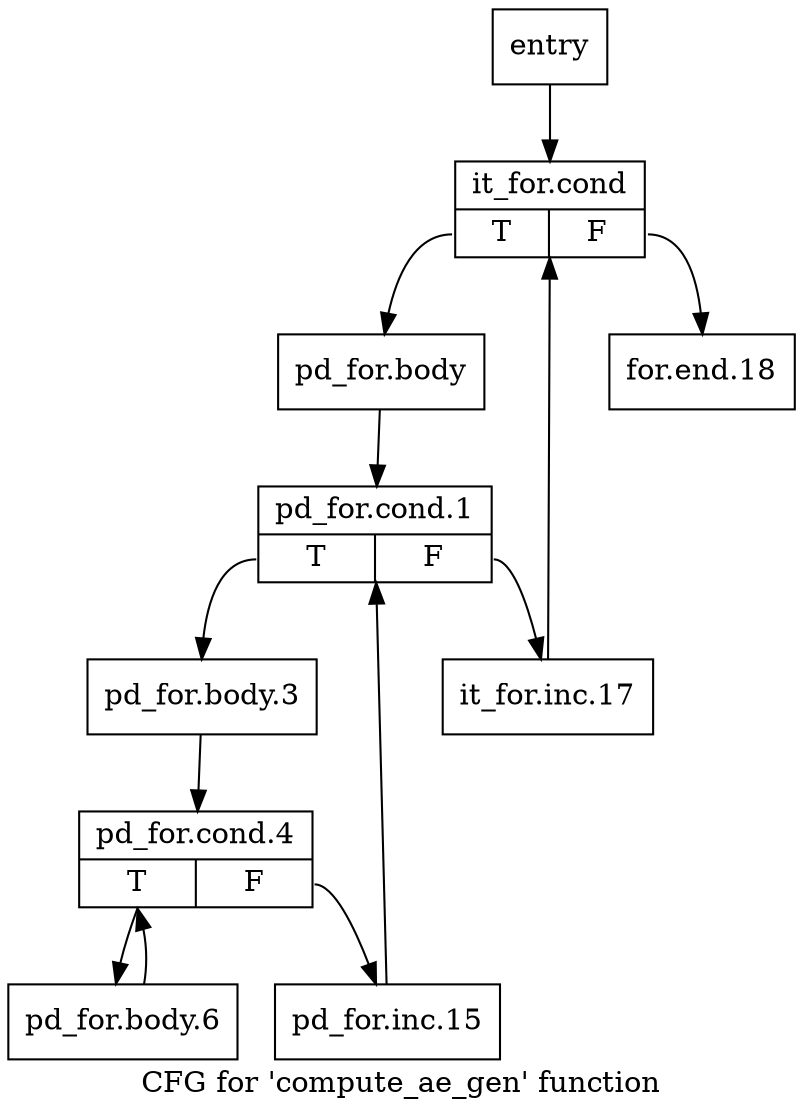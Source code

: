 digraph "CFG for 'compute_ae_gen' function" {
	label="CFG for 'compute_ae_gen' function";

	Node0x4e96890 [shape=record,label="{entry}"];
	Node0x4e96890 -> Node0x4e968e0;
	Node0x4e968e0 [shape=record,label="{it_for.cond|{<s0>T|<s1>F}}"];
	Node0x4e968e0:s0 -> Node0x4e96930;
	Node0x4e968e0:s1 -> Node0x4e96b60;
	Node0x4e96930 [shape=record,label="{pd_for.body}"];
	Node0x4e96930 -> Node0x4e96980;
	Node0x4e96980 [shape=record,label="{pd_for.cond.1|{<s0>T|<s1>F}}"];
	Node0x4e96980:s0 -> Node0x4e969d0;
	Node0x4e96980:s1 -> Node0x4e96b10;
	Node0x4e969d0 [shape=record,label="{pd_for.body.3}"];
	Node0x4e969d0 -> Node0x4e96a20;
	Node0x4e96a20 [shape=record,label="{pd_for.cond.4|{<s0>T|<s1>F}}"];
	Node0x4e96a20:s0 -> Node0x4e96a70;
	Node0x4e96a20:s1 -> Node0x4e96ac0;
	Node0x4e96a70 [shape=record,label="{pd_for.body.6}"];
	Node0x4e96a70 -> Node0x4e96a20;
	Node0x4e96ac0 [shape=record,label="{pd_for.inc.15}"];
	Node0x4e96ac0 -> Node0x4e96980;
	Node0x4e96b10 [shape=record,label="{it_for.inc.17}"];
	Node0x4e96b10 -> Node0x4e968e0;
	Node0x4e96b60 [shape=record,label="{for.end.18}"];
}
